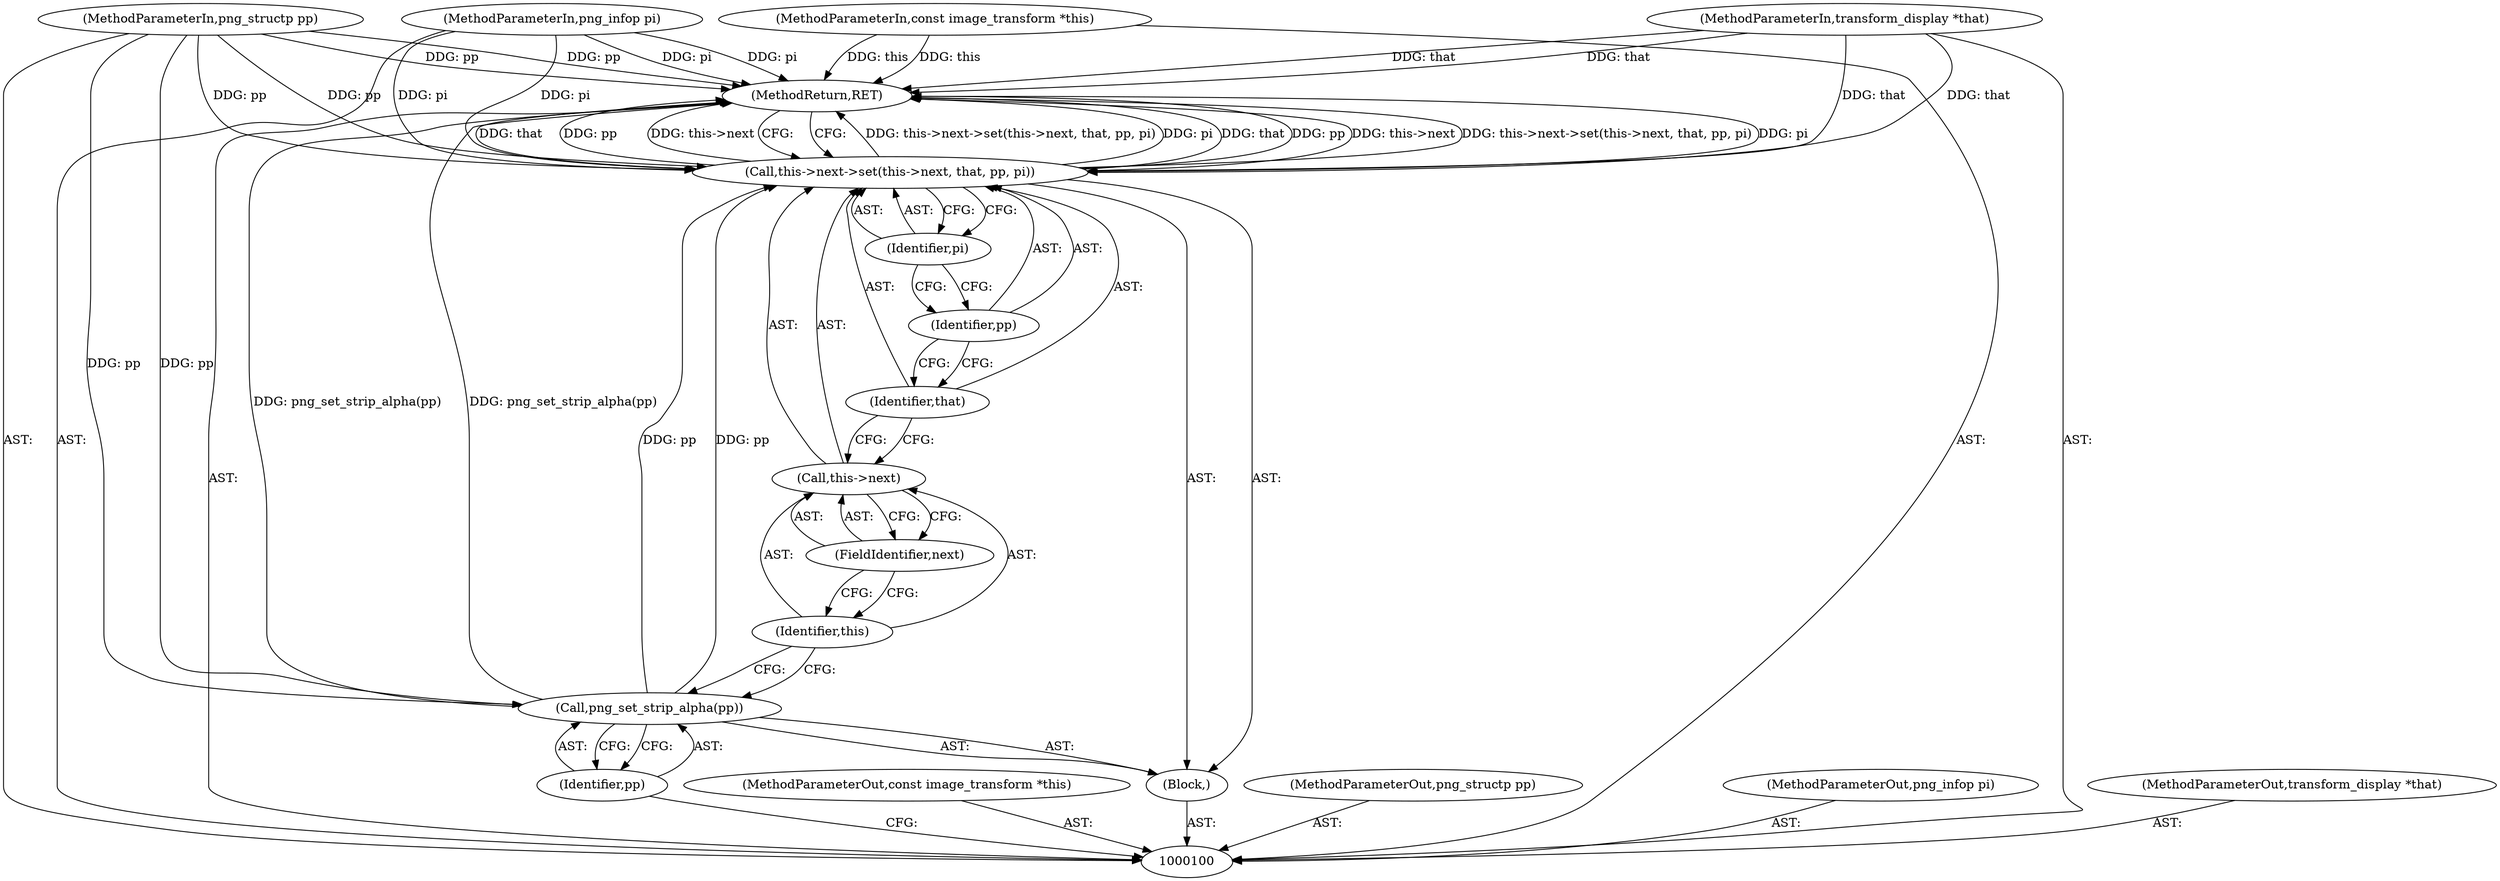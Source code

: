 digraph "0_Android_9d4853418ab2f754c2b63e091c29c5529b8b86ca_87" {
"1000115" [label="(MethodReturn,RET)"];
"1000101" [label="(MethodParameterIn,const image_transform *this)"];
"1000139" [label="(MethodParameterOut,const image_transform *this)"];
"1000103" [label="(MethodParameterIn,png_structp pp)"];
"1000141" [label="(MethodParameterOut,png_structp pp)"];
"1000104" [label="(MethodParameterIn,png_infop pi)"];
"1000142" [label="(MethodParameterOut,png_infop pi)"];
"1000102" [label="(MethodParameterIn,transform_display *that)"];
"1000140" [label="(MethodParameterOut,transform_display *that)"];
"1000105" [label="(Block,)"];
"1000107" [label="(Identifier,pp)"];
"1000106" [label="(Call,png_set_strip_alpha(pp))"];
"1000108" [label="(Call,this->next->set(this->next, that, pp, pi))"];
"1000109" [label="(Call,this->next)"];
"1000110" [label="(Identifier,this)"];
"1000111" [label="(FieldIdentifier,next)"];
"1000112" [label="(Identifier,that)"];
"1000113" [label="(Identifier,pp)"];
"1000114" [label="(Identifier,pi)"];
"1000115" -> "1000100"  [label="AST: "];
"1000115" -> "1000108"  [label="CFG: "];
"1000108" -> "1000115"  [label="DDG: this->next->set(this->next, that, pp, pi)"];
"1000108" -> "1000115"  [label="DDG: pi"];
"1000108" -> "1000115"  [label="DDG: that"];
"1000108" -> "1000115"  [label="DDG: pp"];
"1000108" -> "1000115"  [label="DDG: this->next"];
"1000104" -> "1000115"  [label="DDG: pi"];
"1000103" -> "1000115"  [label="DDG: pp"];
"1000102" -> "1000115"  [label="DDG: that"];
"1000101" -> "1000115"  [label="DDG: this"];
"1000106" -> "1000115"  [label="DDG: png_set_strip_alpha(pp)"];
"1000101" -> "1000100"  [label="AST: "];
"1000101" -> "1000115"  [label="DDG: this"];
"1000139" -> "1000100"  [label="AST: "];
"1000103" -> "1000100"  [label="AST: "];
"1000103" -> "1000115"  [label="DDG: pp"];
"1000103" -> "1000106"  [label="DDG: pp"];
"1000103" -> "1000108"  [label="DDG: pp"];
"1000141" -> "1000100"  [label="AST: "];
"1000104" -> "1000100"  [label="AST: "];
"1000104" -> "1000115"  [label="DDG: pi"];
"1000104" -> "1000108"  [label="DDG: pi"];
"1000142" -> "1000100"  [label="AST: "];
"1000102" -> "1000100"  [label="AST: "];
"1000102" -> "1000115"  [label="DDG: that"];
"1000102" -> "1000108"  [label="DDG: that"];
"1000140" -> "1000100"  [label="AST: "];
"1000105" -> "1000100"  [label="AST: "];
"1000106" -> "1000105"  [label="AST: "];
"1000108" -> "1000105"  [label="AST: "];
"1000107" -> "1000106"  [label="AST: "];
"1000107" -> "1000100"  [label="CFG: "];
"1000106" -> "1000107"  [label="CFG: "];
"1000106" -> "1000105"  [label="AST: "];
"1000106" -> "1000107"  [label="CFG: "];
"1000107" -> "1000106"  [label="AST: "];
"1000110" -> "1000106"  [label="CFG: "];
"1000106" -> "1000115"  [label="DDG: png_set_strip_alpha(pp)"];
"1000103" -> "1000106"  [label="DDG: pp"];
"1000106" -> "1000108"  [label="DDG: pp"];
"1000108" -> "1000105"  [label="AST: "];
"1000108" -> "1000114"  [label="CFG: "];
"1000109" -> "1000108"  [label="AST: "];
"1000112" -> "1000108"  [label="AST: "];
"1000113" -> "1000108"  [label="AST: "];
"1000114" -> "1000108"  [label="AST: "];
"1000115" -> "1000108"  [label="CFG: "];
"1000108" -> "1000115"  [label="DDG: this->next->set(this->next, that, pp, pi)"];
"1000108" -> "1000115"  [label="DDG: pi"];
"1000108" -> "1000115"  [label="DDG: that"];
"1000108" -> "1000115"  [label="DDG: pp"];
"1000108" -> "1000115"  [label="DDG: this->next"];
"1000102" -> "1000108"  [label="DDG: that"];
"1000106" -> "1000108"  [label="DDG: pp"];
"1000103" -> "1000108"  [label="DDG: pp"];
"1000104" -> "1000108"  [label="DDG: pi"];
"1000109" -> "1000108"  [label="AST: "];
"1000109" -> "1000111"  [label="CFG: "];
"1000110" -> "1000109"  [label="AST: "];
"1000111" -> "1000109"  [label="AST: "];
"1000112" -> "1000109"  [label="CFG: "];
"1000110" -> "1000109"  [label="AST: "];
"1000110" -> "1000106"  [label="CFG: "];
"1000111" -> "1000110"  [label="CFG: "];
"1000111" -> "1000109"  [label="AST: "];
"1000111" -> "1000110"  [label="CFG: "];
"1000109" -> "1000111"  [label="CFG: "];
"1000112" -> "1000108"  [label="AST: "];
"1000112" -> "1000109"  [label="CFG: "];
"1000113" -> "1000112"  [label="CFG: "];
"1000113" -> "1000108"  [label="AST: "];
"1000113" -> "1000112"  [label="CFG: "];
"1000114" -> "1000113"  [label="CFG: "];
"1000114" -> "1000108"  [label="AST: "];
"1000114" -> "1000113"  [label="CFG: "];
"1000108" -> "1000114"  [label="CFG: "];
}
